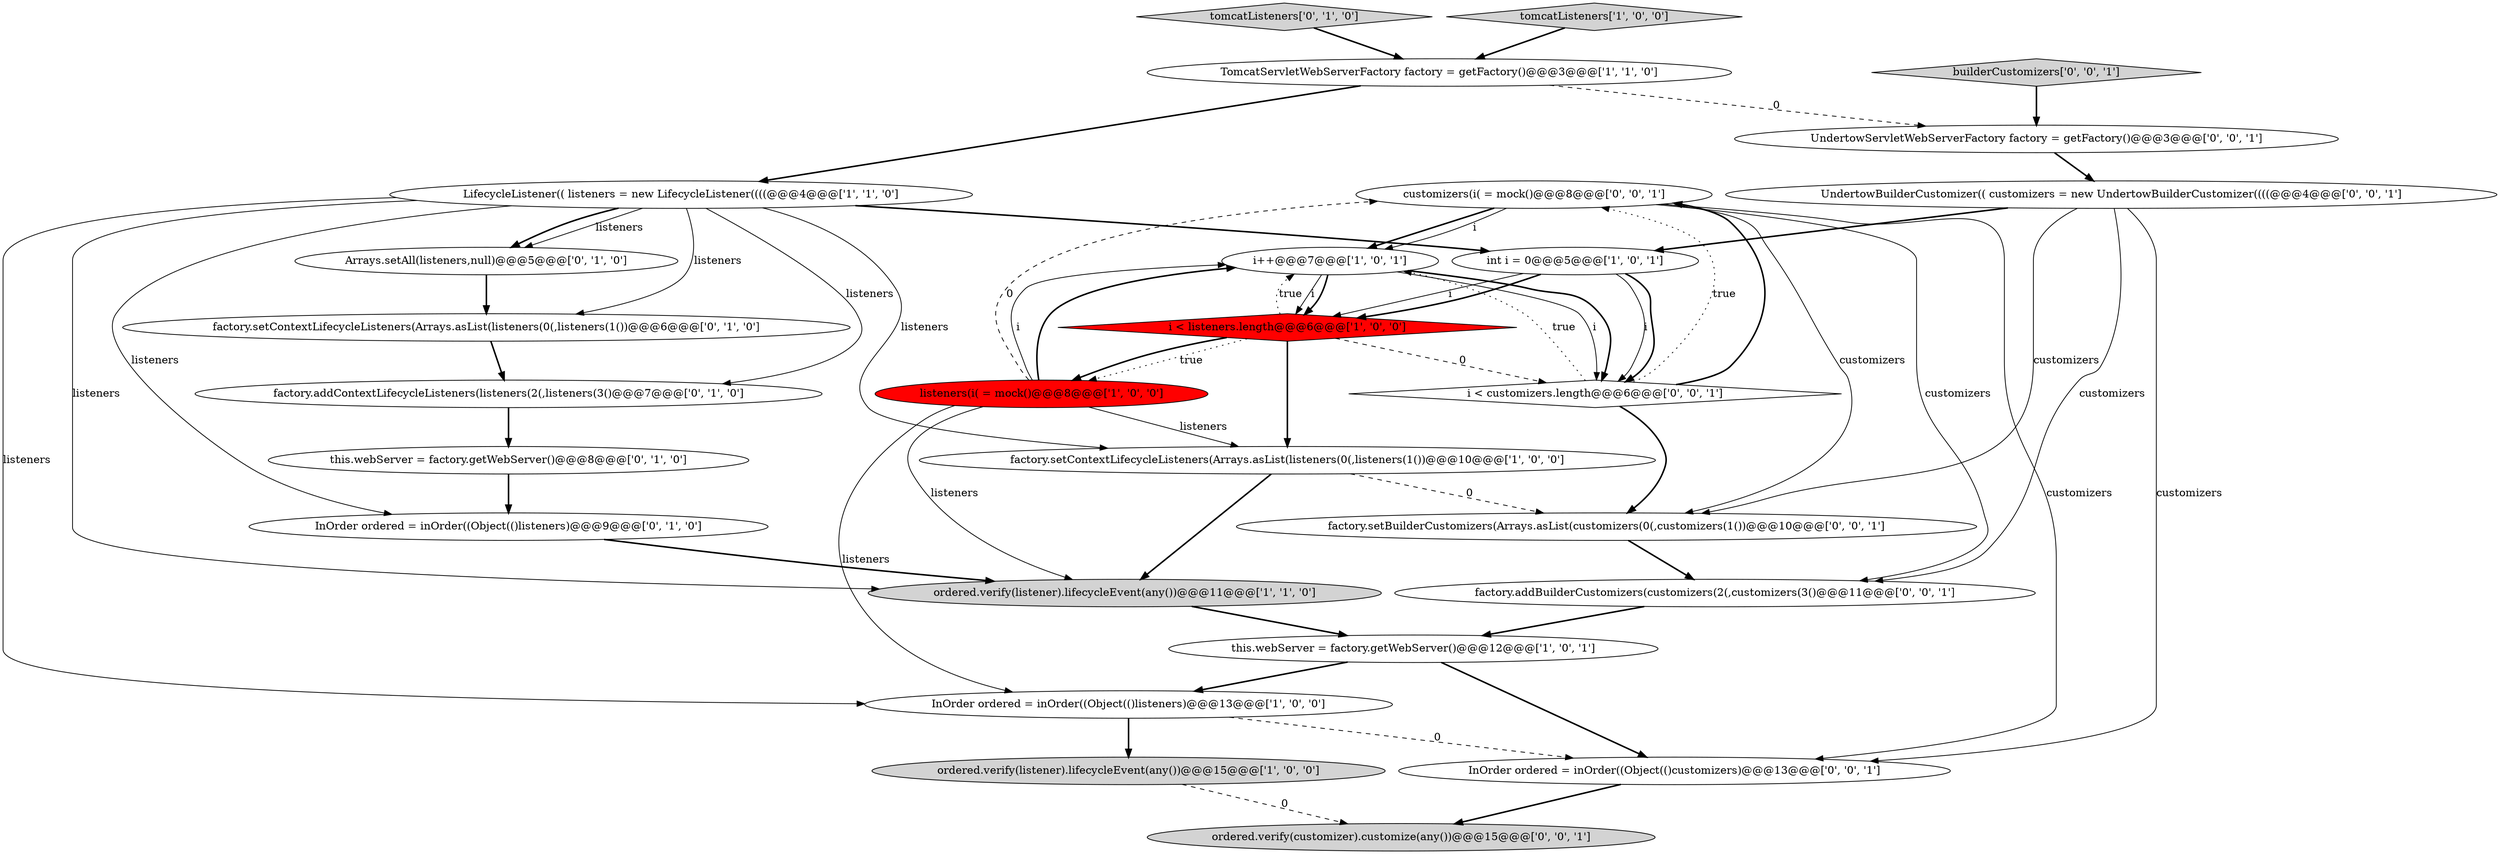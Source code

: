 digraph {
12 [style = filled, label = "Arrays.setAll(listeners,null)@@@5@@@['0', '1', '0']", fillcolor = white, shape = ellipse image = "AAA0AAABBB2BBB"];
5 [style = filled, label = "TomcatServletWebServerFactory factory = getFactory()@@@3@@@['1', '1', '0']", fillcolor = white, shape = ellipse image = "AAA0AAABBB1BBB"];
23 [style = filled, label = "factory.setBuilderCustomizers(Arrays.asList(customizers(0(,customizers(1())@@@10@@@['0', '0', '1']", fillcolor = white, shape = ellipse image = "AAA0AAABBB3BBB"];
4 [style = filled, label = "listeners(i( = mock()@@@8@@@['1', '0', '0']", fillcolor = red, shape = ellipse image = "AAA1AAABBB1BBB"];
19 [style = filled, label = "factory.addBuilderCustomizers(customizers(2(,customizers(3()@@@11@@@['0', '0', '1']", fillcolor = white, shape = ellipse image = "AAA0AAABBB3BBB"];
18 [style = filled, label = "UndertowServletWebServerFactory factory = getFactory()@@@3@@@['0', '0', '1']", fillcolor = white, shape = ellipse image = "AAA0AAABBB3BBB"];
2 [style = filled, label = "ordered.verify(listener).lifecycleEvent(any())@@@15@@@['1', '0', '0']", fillcolor = lightgray, shape = ellipse image = "AAA0AAABBB1BBB"];
22 [style = filled, label = "customizers(i( = mock()@@@8@@@['0', '0', '1']", fillcolor = white, shape = ellipse image = "AAA0AAABBB3BBB"];
25 [style = filled, label = "UndertowBuilderCustomizer(( customizers = new UndertowBuilderCustomizer((((@@@4@@@['0', '0', '1']", fillcolor = white, shape = ellipse image = "AAA0AAABBB3BBB"];
10 [style = filled, label = "this.webServer = factory.getWebServer()@@@12@@@['1', '0', '1']", fillcolor = white, shape = ellipse image = "AAA0AAABBB1BBB"];
21 [style = filled, label = "ordered.verify(customizer).customize(any())@@@15@@@['0', '0', '1']", fillcolor = lightgray, shape = ellipse image = "AAA0AAABBB3BBB"];
1 [style = filled, label = "ordered.verify(listener).lifecycleEvent(any())@@@11@@@['1', '1', '0']", fillcolor = lightgray, shape = ellipse image = "AAA0AAABBB1BBB"];
0 [style = filled, label = "factory.setContextLifecycleListeners(Arrays.asList(listeners(0(,listeners(1())@@@10@@@['1', '0', '0']", fillcolor = white, shape = ellipse image = "AAA0AAABBB1BBB"];
8 [style = filled, label = "i++@@@7@@@['1', '0', '1']", fillcolor = white, shape = ellipse image = "AAA0AAABBB1BBB"];
9 [style = filled, label = "InOrder ordered = inOrder((Object(()listeners)@@@13@@@['1', '0', '0']", fillcolor = white, shape = ellipse image = "AAA0AAABBB1BBB"];
20 [style = filled, label = "i < customizers.length@@@6@@@['0', '0', '1']", fillcolor = white, shape = diamond image = "AAA0AAABBB3BBB"];
13 [style = filled, label = "factory.addContextLifecycleListeners(listeners(2(,listeners(3()@@@7@@@['0', '1', '0']", fillcolor = white, shape = ellipse image = "AAA0AAABBB2BBB"];
17 [style = filled, label = "this.webServer = factory.getWebServer()@@@8@@@['0', '1', '0']", fillcolor = white, shape = ellipse image = "AAA0AAABBB2BBB"];
16 [style = filled, label = "tomcatListeners['0', '1', '0']", fillcolor = lightgray, shape = diamond image = "AAA0AAABBB2BBB"];
3 [style = filled, label = "i < listeners.length@@@6@@@['1', '0', '0']", fillcolor = red, shape = diamond image = "AAA1AAABBB1BBB"];
6 [style = filled, label = "LifecycleListener(( listeners = new LifecycleListener((((@@@4@@@['1', '1', '0']", fillcolor = white, shape = ellipse image = "AAA0AAABBB1BBB"];
7 [style = filled, label = "int i = 0@@@5@@@['1', '0', '1']", fillcolor = white, shape = ellipse image = "AAA0AAABBB1BBB"];
14 [style = filled, label = "InOrder ordered = inOrder((Object(()listeners)@@@9@@@['0', '1', '0']", fillcolor = white, shape = ellipse image = "AAA0AAABBB2BBB"];
26 [style = filled, label = "builderCustomizers['0', '0', '1']", fillcolor = lightgray, shape = diamond image = "AAA0AAABBB3BBB"];
15 [style = filled, label = "factory.setContextLifecycleListeners(Arrays.asList(listeners(0(,listeners(1())@@@6@@@['0', '1', '0']", fillcolor = white, shape = ellipse image = "AAA0AAABBB2BBB"];
11 [style = filled, label = "tomcatListeners['1', '0', '0']", fillcolor = lightgray, shape = diamond image = "AAA0AAABBB1BBB"];
24 [style = filled, label = "InOrder ordered = inOrder((Object(()customizers)@@@13@@@['0', '0', '1']", fillcolor = white, shape = ellipse image = "AAA0AAABBB3BBB"];
4->1 [style = solid, label="listeners"];
15->13 [style = bold, label=""];
4->9 [style = solid, label="listeners"];
8->3 [style = solid, label="i"];
7->3 [style = solid, label="i"];
9->24 [style = dashed, label="0"];
9->2 [style = bold, label=""];
7->20 [style = solid, label="i"];
10->24 [style = bold, label=""];
6->13 [style = solid, label="listeners"];
25->19 [style = solid, label="customizers"];
20->8 [style = dotted, label="true"];
0->23 [style = dashed, label="0"];
8->3 [style = bold, label=""];
12->15 [style = bold, label=""];
22->24 [style = solid, label="customizers"];
3->4 [style = dotted, label="true"];
19->10 [style = bold, label=""];
8->20 [style = solid, label="i"];
22->23 [style = solid, label="customizers"];
4->22 [style = dashed, label="0"];
7->20 [style = bold, label=""];
5->18 [style = dashed, label="0"];
25->7 [style = bold, label=""];
3->4 [style = bold, label=""];
7->3 [style = bold, label=""];
3->0 [style = bold, label=""];
14->1 [style = bold, label=""];
4->8 [style = solid, label="i"];
20->22 [style = bold, label=""];
22->8 [style = bold, label=""];
25->24 [style = solid, label="customizers"];
11->5 [style = bold, label=""];
13->17 [style = bold, label=""];
22->19 [style = solid, label="customizers"];
8->20 [style = bold, label=""];
6->0 [style = solid, label="listeners"];
5->6 [style = bold, label=""];
20->23 [style = bold, label=""];
24->21 [style = bold, label=""];
6->12 [style = solid, label="listeners"];
17->14 [style = bold, label=""];
2->21 [style = dashed, label="0"];
0->1 [style = bold, label=""];
4->0 [style = solid, label="listeners"];
23->19 [style = bold, label=""];
3->20 [style = dashed, label="0"];
6->9 [style = solid, label="listeners"];
6->15 [style = solid, label="listeners"];
18->25 [style = bold, label=""];
16->5 [style = bold, label=""];
25->23 [style = solid, label="customizers"];
4->8 [style = bold, label=""];
10->9 [style = bold, label=""];
20->22 [style = dotted, label="true"];
6->7 [style = bold, label=""];
3->8 [style = dotted, label="true"];
1->10 [style = bold, label=""];
6->1 [style = solid, label="listeners"];
22->8 [style = solid, label="i"];
26->18 [style = bold, label=""];
6->14 [style = solid, label="listeners"];
6->12 [style = bold, label=""];
}
